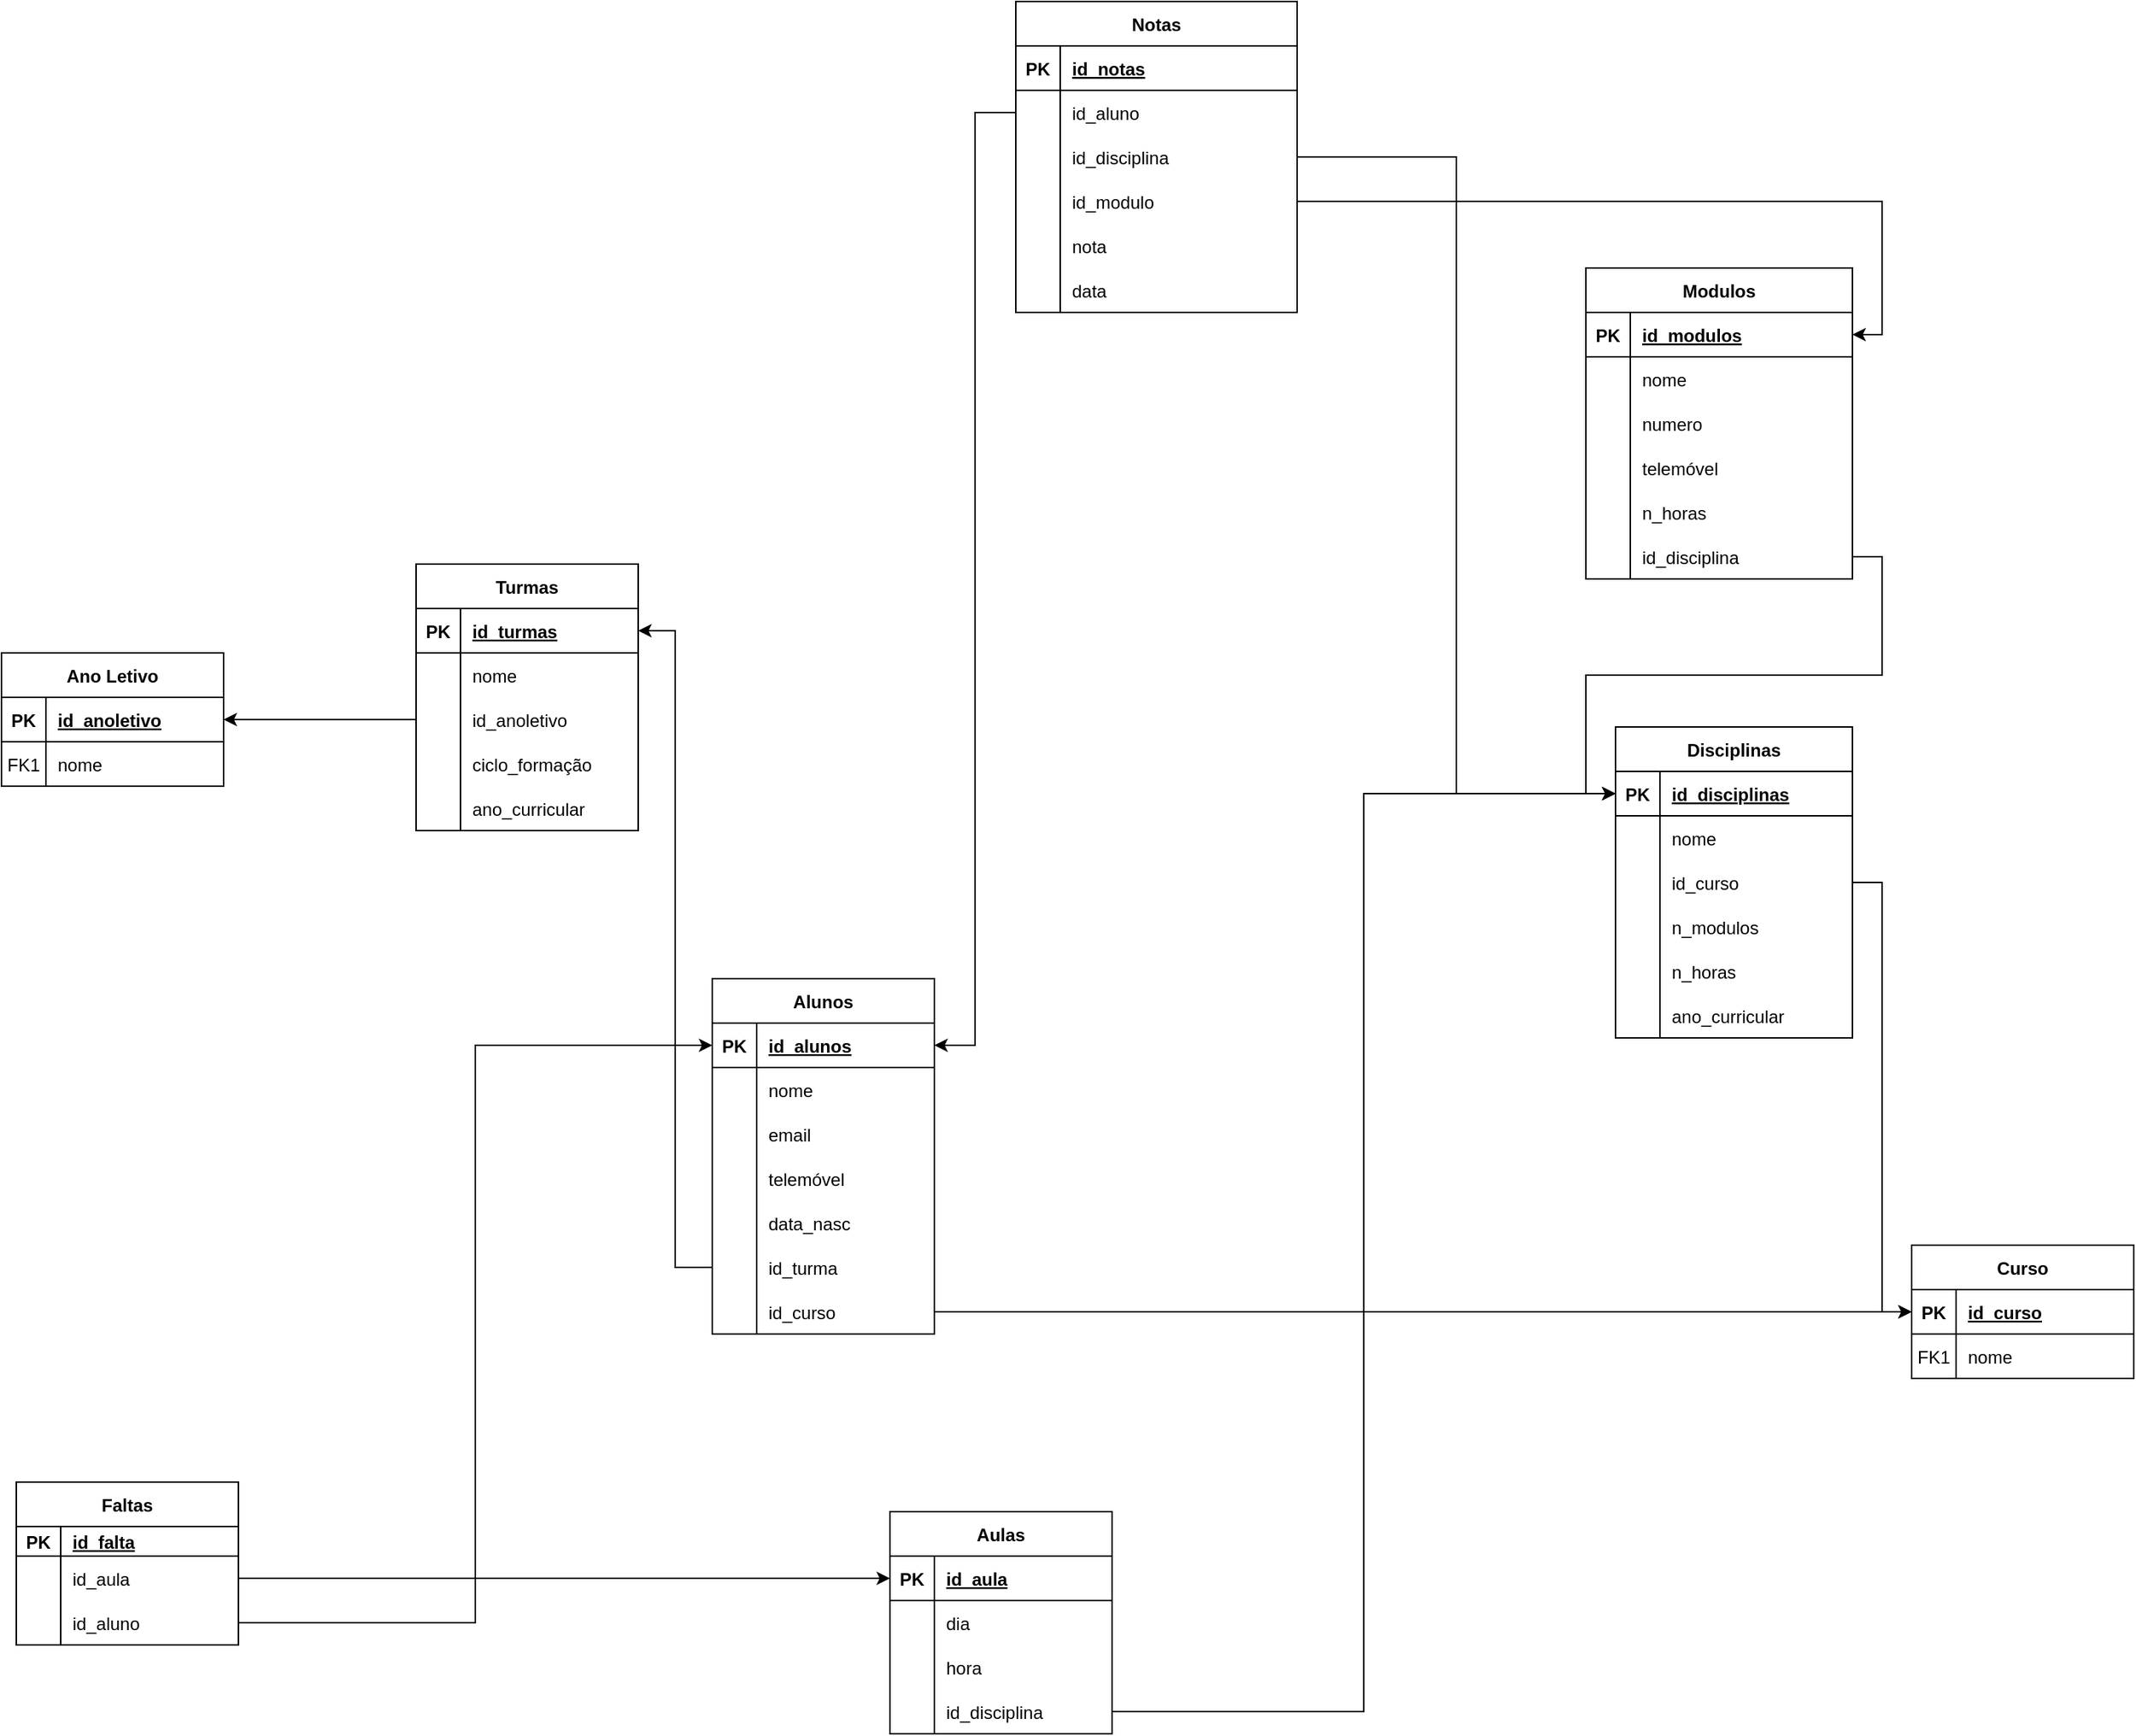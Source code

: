<mxfile version="13.8.1" type="github">
  <diagram id="R2lEEEUBdFMjLlhIrx00" name="Page-1">
    <mxGraphModel dx="3633" dy="2591" grid="1" gridSize="10" guides="1" tooltips="1" connect="1" arrows="1" fold="1" page="1" pageScale="1" pageWidth="850" pageHeight="1100" math="0" shadow="0" extFonts="Permanent Marker^https://fonts.googleapis.com/css?family=Permanent+Marker">
      <root>
        <mxCell id="0" />
        <mxCell id="1" parent="0" />
        <mxCell id="G7xzjGXLFdaEJRkAiZEY-95" style="edgeStyle=orthogonalEdgeStyle;rounded=0;orthogonalLoop=1;jettySize=auto;html=1;entryX=1;entryY=0.5;entryDx=0;entryDy=0;" parent="1" source="G7xzjGXLFdaEJRkAiZEY-33" target="C-vyLk0tnHw3VtMMgP7b-24" edge="1">
          <mxGeometry relative="1" as="geometry" />
        </mxCell>
        <mxCell id="G7xzjGXLFdaEJRkAiZEY-96" style="edgeStyle=orthogonalEdgeStyle;rounded=0;orthogonalLoop=1;jettySize=auto;html=1;entryX=0;entryY=0.5;entryDx=0;entryDy=0;" parent="1" source="G7xzjGXLFdaEJRkAiZEY-43" target="C-vyLk0tnHw3VtMMgP7b-14" edge="1">
          <mxGeometry relative="1" as="geometry" />
        </mxCell>
        <mxCell id="G7xzjGXLFdaEJRkAiZEY-97" style="edgeStyle=orthogonalEdgeStyle;rounded=0;orthogonalLoop=1;jettySize=auto;html=1;entryX=0;entryY=0.5;entryDx=0;entryDy=0;" parent="1" source="G7xzjGXLFdaEJRkAiZEY-71" target="G7xzjGXLFdaEJRkAiZEY-37" edge="1">
          <mxGeometry relative="1" as="geometry" />
        </mxCell>
        <mxCell id="G7xzjGXLFdaEJRkAiZEY-98" style="edgeStyle=orthogonalEdgeStyle;rounded=0;orthogonalLoop=1;jettySize=auto;html=1;entryX=1;entryY=0.5;entryDx=0;entryDy=0;" parent="1" source="G7xzjGXLFdaEJRkAiZEY-78" target="G7xzjGXLFdaEJRkAiZEY-18" edge="1">
          <mxGeometry relative="1" as="geometry" />
        </mxCell>
        <mxCell id="G7xzjGXLFdaEJRkAiZEY-99" style="edgeStyle=orthogonalEdgeStyle;rounded=0;orthogonalLoop=1;jettySize=auto;html=1;entryX=0;entryY=0.5;entryDx=0;entryDy=0;" parent="1" source="G7xzjGXLFdaEJRkAiZEY-81" target="G7xzjGXLFdaEJRkAiZEY-37" edge="1">
          <mxGeometry relative="1" as="geometry" />
        </mxCell>
        <mxCell id="G7xzjGXLFdaEJRkAiZEY-100" style="edgeStyle=orthogonalEdgeStyle;rounded=0;orthogonalLoop=1;jettySize=auto;html=1;entryX=1;entryY=0.5;entryDx=0;entryDy=0;" parent="1" source="G7xzjGXLFdaEJRkAiZEY-84" target="G7xzjGXLFdaEJRkAiZEY-56" edge="1">
          <mxGeometry relative="1" as="geometry" />
        </mxCell>
        <mxCell id="imsUTQFxH3PxMZzPfc8z-4" style="edgeStyle=orthogonalEdgeStyle;rounded=0;orthogonalLoop=1;jettySize=auto;html=1;entryX=0;entryY=0.5;entryDx=0;entryDy=0;" edge="1" parent="1" source="imsUTQFxH3PxMZzPfc8z-1" target="C-vyLk0tnHw3VtMMgP7b-14">
          <mxGeometry relative="1" as="geometry" />
        </mxCell>
        <mxCell id="imsUTQFxH3PxMZzPfc8z-43" style="edgeStyle=orthogonalEdgeStyle;rounded=0;orthogonalLoop=1;jettySize=auto;html=1;entryX=0;entryY=0.5;entryDx=0;entryDy=0;" edge="1" parent="1" source="imsUTQFxH3PxMZzPfc8z-21" target="G7xzjGXLFdaEJRkAiZEY-37">
          <mxGeometry relative="1" as="geometry" />
        </mxCell>
        <mxCell id="imsUTQFxH3PxMZzPfc8z-46" style="edgeStyle=orthogonalEdgeStyle;rounded=0;orthogonalLoop=1;jettySize=auto;html=1;" edge="1" parent="1" source="imsUTQFxH3PxMZzPfc8z-34" target="G7xzjGXLFdaEJRkAiZEY-18">
          <mxGeometry relative="1" as="geometry" />
        </mxCell>
        <mxCell id="C-vyLk0tnHw3VtMMgP7b-23" value="Turmas" style="shape=table;startSize=30;container=1;collapsible=1;childLayout=tableLayout;fixedRows=1;rowLines=0;fontStyle=1;align=center;resizeLast=1;" parent="1" vertex="1">
          <mxGeometry x="20" y="20" width="150" height="180" as="geometry" />
        </mxCell>
        <mxCell id="C-vyLk0tnHw3VtMMgP7b-24" value="" style="shape=partialRectangle;collapsible=0;dropTarget=0;pointerEvents=0;fillColor=none;points=[[0,0.5],[1,0.5]];portConstraint=eastwest;top=0;left=0;right=0;bottom=1;" parent="C-vyLk0tnHw3VtMMgP7b-23" vertex="1">
          <mxGeometry y="30" width="150" height="30" as="geometry" />
        </mxCell>
        <mxCell id="C-vyLk0tnHw3VtMMgP7b-25" value="PK" style="shape=partialRectangle;overflow=hidden;connectable=0;fillColor=none;top=0;left=0;bottom=0;right=0;fontStyle=1;" parent="C-vyLk0tnHw3VtMMgP7b-24" vertex="1">
          <mxGeometry width="30" height="30" as="geometry" />
        </mxCell>
        <mxCell id="C-vyLk0tnHw3VtMMgP7b-26" value="id_turmas" style="shape=partialRectangle;overflow=hidden;connectable=0;fillColor=none;top=0;left=0;bottom=0;right=0;align=left;spacingLeft=6;fontStyle=5;" parent="C-vyLk0tnHw3VtMMgP7b-24" vertex="1">
          <mxGeometry x="30" width="120" height="30" as="geometry" />
        </mxCell>
        <mxCell id="C-vyLk0tnHw3VtMMgP7b-27" value="" style="shape=partialRectangle;collapsible=0;dropTarget=0;pointerEvents=0;fillColor=none;points=[[0,0.5],[1,0.5]];portConstraint=eastwest;top=0;left=0;right=0;bottom=0;" parent="C-vyLk0tnHw3VtMMgP7b-23" vertex="1">
          <mxGeometry y="60" width="150" height="30" as="geometry" />
        </mxCell>
        <mxCell id="C-vyLk0tnHw3VtMMgP7b-28" value="" style="shape=partialRectangle;overflow=hidden;connectable=0;fillColor=none;top=0;left=0;bottom=0;right=0;" parent="C-vyLk0tnHw3VtMMgP7b-27" vertex="1">
          <mxGeometry width="30" height="30" as="geometry" />
        </mxCell>
        <mxCell id="C-vyLk0tnHw3VtMMgP7b-29" value="nome" style="shape=partialRectangle;overflow=hidden;connectable=0;fillColor=none;top=0;left=0;bottom=0;right=0;align=left;spacingLeft=6;" parent="C-vyLk0tnHw3VtMMgP7b-27" vertex="1">
          <mxGeometry x="30" width="120" height="30" as="geometry" />
        </mxCell>
        <mxCell id="G7xzjGXLFdaEJRkAiZEY-8" value="" style="shape=partialRectangle;collapsible=0;dropTarget=0;pointerEvents=0;fillColor=none;points=[[0,0.5],[1,0.5]];portConstraint=eastwest;top=0;left=0;right=0;bottom=0;" parent="C-vyLk0tnHw3VtMMgP7b-23" vertex="1">
          <mxGeometry y="90" width="150" height="30" as="geometry" />
        </mxCell>
        <mxCell id="G7xzjGXLFdaEJRkAiZEY-9" value="" style="shape=partialRectangle;overflow=hidden;connectable=0;fillColor=none;top=0;left=0;bottom=0;right=0;" parent="G7xzjGXLFdaEJRkAiZEY-8" vertex="1">
          <mxGeometry width="30" height="30" as="geometry" />
        </mxCell>
        <mxCell id="G7xzjGXLFdaEJRkAiZEY-10" value="id_anoletivo" style="shape=partialRectangle;overflow=hidden;connectable=0;fillColor=none;top=0;left=0;bottom=0;right=0;align=left;spacingLeft=6;" parent="G7xzjGXLFdaEJRkAiZEY-8" vertex="1">
          <mxGeometry x="30" width="120" height="30" as="geometry" />
        </mxCell>
        <mxCell id="G7xzjGXLFdaEJRkAiZEY-11" value="" style="shape=partialRectangle;collapsible=0;dropTarget=0;pointerEvents=0;fillColor=none;points=[[0,0.5],[1,0.5]];portConstraint=eastwest;top=0;left=0;right=0;bottom=0;" parent="C-vyLk0tnHw3VtMMgP7b-23" vertex="1">
          <mxGeometry y="120" width="150" height="30" as="geometry" />
        </mxCell>
        <mxCell id="G7xzjGXLFdaEJRkAiZEY-12" value="" style="shape=partialRectangle;overflow=hidden;connectable=0;fillColor=none;top=0;left=0;bottom=0;right=0;" parent="G7xzjGXLFdaEJRkAiZEY-11" vertex="1">
          <mxGeometry width="30" height="30" as="geometry" />
        </mxCell>
        <mxCell id="G7xzjGXLFdaEJRkAiZEY-13" value="ciclo_formação" style="shape=partialRectangle;overflow=hidden;connectable=0;fillColor=none;top=0;left=0;bottom=0;right=0;align=left;spacingLeft=6;" parent="G7xzjGXLFdaEJRkAiZEY-11" vertex="1">
          <mxGeometry x="30" width="120" height="30" as="geometry" />
        </mxCell>
        <mxCell id="G7xzjGXLFdaEJRkAiZEY-14" value="" style="shape=partialRectangle;collapsible=0;dropTarget=0;pointerEvents=0;fillColor=none;points=[[0,0.5],[1,0.5]];portConstraint=eastwest;top=0;left=0;right=0;bottom=0;" parent="C-vyLk0tnHw3VtMMgP7b-23" vertex="1">
          <mxGeometry y="150" width="150" height="30" as="geometry" />
        </mxCell>
        <mxCell id="G7xzjGXLFdaEJRkAiZEY-15" value="" style="shape=partialRectangle;overflow=hidden;connectable=0;fillColor=none;top=0;left=0;bottom=0;right=0;" parent="G7xzjGXLFdaEJRkAiZEY-14" vertex="1">
          <mxGeometry width="30" height="30" as="geometry" />
        </mxCell>
        <mxCell id="G7xzjGXLFdaEJRkAiZEY-16" value="ano_curricular" style="shape=partialRectangle;overflow=hidden;connectable=0;fillColor=none;top=0;left=0;bottom=0;right=0;align=left;spacingLeft=6;" parent="G7xzjGXLFdaEJRkAiZEY-14" vertex="1">
          <mxGeometry x="30" width="120" height="30" as="geometry" />
        </mxCell>
        <mxCell id="G7xzjGXLFdaEJRkAiZEY-36" value="Disciplinas" style="shape=table;startSize=30;container=1;collapsible=1;childLayout=tableLayout;fixedRows=1;rowLines=0;fontStyle=1;align=center;resizeLast=1;" parent="1" vertex="1">
          <mxGeometry x="830" y="130" width="160" height="210" as="geometry" />
        </mxCell>
        <mxCell id="G7xzjGXLFdaEJRkAiZEY-37" value="" style="shape=partialRectangle;collapsible=0;dropTarget=0;pointerEvents=0;fillColor=none;points=[[0,0.5],[1,0.5]];portConstraint=eastwest;top=0;left=0;right=0;bottom=1;" parent="G7xzjGXLFdaEJRkAiZEY-36" vertex="1">
          <mxGeometry y="30" width="160" height="30" as="geometry" />
        </mxCell>
        <mxCell id="G7xzjGXLFdaEJRkAiZEY-38" value="PK" style="shape=partialRectangle;overflow=hidden;connectable=0;fillColor=none;top=0;left=0;bottom=0;right=0;fontStyle=1;" parent="G7xzjGXLFdaEJRkAiZEY-37" vertex="1">
          <mxGeometry width="30" height="30" as="geometry" />
        </mxCell>
        <mxCell id="G7xzjGXLFdaEJRkAiZEY-39" value="id_disciplinas" style="shape=partialRectangle;overflow=hidden;connectable=0;fillColor=none;top=0;left=0;bottom=0;right=0;align=left;spacingLeft=6;fontStyle=5;" parent="G7xzjGXLFdaEJRkAiZEY-37" vertex="1">
          <mxGeometry x="30" width="130" height="30" as="geometry" />
        </mxCell>
        <mxCell id="G7xzjGXLFdaEJRkAiZEY-40" value="" style="shape=partialRectangle;collapsible=0;dropTarget=0;pointerEvents=0;fillColor=none;points=[[0,0.5],[1,0.5]];portConstraint=eastwest;top=0;left=0;right=0;bottom=0;" parent="G7xzjGXLFdaEJRkAiZEY-36" vertex="1">
          <mxGeometry y="60" width="160" height="30" as="geometry" />
        </mxCell>
        <mxCell id="G7xzjGXLFdaEJRkAiZEY-41" value="" style="shape=partialRectangle;overflow=hidden;connectable=0;fillColor=none;top=0;left=0;bottom=0;right=0;" parent="G7xzjGXLFdaEJRkAiZEY-40" vertex="1">
          <mxGeometry width="30" height="30" as="geometry" />
        </mxCell>
        <mxCell id="G7xzjGXLFdaEJRkAiZEY-42" value="nome" style="shape=partialRectangle;overflow=hidden;connectable=0;fillColor=none;top=0;left=0;bottom=0;right=0;align=left;spacingLeft=6;" parent="G7xzjGXLFdaEJRkAiZEY-40" vertex="1">
          <mxGeometry x="30" width="130" height="30" as="geometry" />
        </mxCell>
        <mxCell id="G7xzjGXLFdaEJRkAiZEY-43" value="" style="shape=partialRectangle;collapsible=0;dropTarget=0;pointerEvents=0;fillColor=none;points=[[0,0.5],[1,0.5]];portConstraint=eastwest;top=0;left=0;right=0;bottom=0;" parent="G7xzjGXLFdaEJRkAiZEY-36" vertex="1">
          <mxGeometry y="90" width="160" height="30" as="geometry" />
        </mxCell>
        <mxCell id="G7xzjGXLFdaEJRkAiZEY-44" value="" style="shape=partialRectangle;overflow=hidden;connectable=0;fillColor=none;top=0;left=0;bottom=0;right=0;" parent="G7xzjGXLFdaEJRkAiZEY-43" vertex="1">
          <mxGeometry width="30" height="30" as="geometry" />
        </mxCell>
        <mxCell id="G7xzjGXLFdaEJRkAiZEY-45" value="id_curso" style="shape=partialRectangle;overflow=hidden;connectable=0;fillColor=none;top=0;left=0;bottom=0;right=0;align=left;spacingLeft=6;" parent="G7xzjGXLFdaEJRkAiZEY-43" vertex="1">
          <mxGeometry x="30" width="130" height="30" as="geometry" />
        </mxCell>
        <mxCell id="G7xzjGXLFdaEJRkAiZEY-46" value="" style="shape=partialRectangle;collapsible=0;dropTarget=0;pointerEvents=0;fillColor=none;points=[[0,0.5],[1,0.5]];portConstraint=eastwest;top=0;left=0;right=0;bottom=0;" parent="G7xzjGXLFdaEJRkAiZEY-36" vertex="1">
          <mxGeometry y="120" width="160" height="30" as="geometry" />
        </mxCell>
        <mxCell id="G7xzjGXLFdaEJRkAiZEY-47" value="" style="shape=partialRectangle;overflow=hidden;connectable=0;fillColor=none;top=0;left=0;bottom=0;right=0;" parent="G7xzjGXLFdaEJRkAiZEY-46" vertex="1">
          <mxGeometry width="30" height="30" as="geometry" />
        </mxCell>
        <mxCell id="G7xzjGXLFdaEJRkAiZEY-48" value="n_modulos" style="shape=partialRectangle;overflow=hidden;connectable=0;fillColor=none;top=0;left=0;bottom=0;right=0;align=left;spacingLeft=6;" parent="G7xzjGXLFdaEJRkAiZEY-46" vertex="1">
          <mxGeometry x="30" width="130" height="30" as="geometry" />
        </mxCell>
        <mxCell id="G7xzjGXLFdaEJRkAiZEY-49" value="" style="shape=partialRectangle;collapsible=0;dropTarget=0;pointerEvents=0;fillColor=none;points=[[0,0.5],[1,0.5]];portConstraint=eastwest;top=0;left=0;right=0;bottom=0;" parent="G7xzjGXLFdaEJRkAiZEY-36" vertex="1">
          <mxGeometry y="150" width="160" height="30" as="geometry" />
        </mxCell>
        <mxCell id="G7xzjGXLFdaEJRkAiZEY-50" value="" style="shape=partialRectangle;overflow=hidden;connectable=0;fillColor=none;top=0;left=0;bottom=0;right=0;" parent="G7xzjGXLFdaEJRkAiZEY-49" vertex="1">
          <mxGeometry width="30" height="30" as="geometry" />
        </mxCell>
        <mxCell id="G7xzjGXLFdaEJRkAiZEY-51" value="n_horas" style="shape=partialRectangle;overflow=hidden;connectable=0;fillColor=none;top=0;left=0;bottom=0;right=0;align=left;spacingLeft=6;" parent="G7xzjGXLFdaEJRkAiZEY-49" vertex="1">
          <mxGeometry x="30" width="130" height="30" as="geometry" />
        </mxCell>
        <mxCell id="G7xzjGXLFdaEJRkAiZEY-52" value="" style="shape=partialRectangle;collapsible=0;dropTarget=0;pointerEvents=0;fillColor=none;points=[[0,0.5],[1,0.5]];portConstraint=eastwest;top=0;left=0;right=0;bottom=0;" parent="G7xzjGXLFdaEJRkAiZEY-36" vertex="1">
          <mxGeometry y="180" width="160" height="30" as="geometry" />
        </mxCell>
        <mxCell id="G7xzjGXLFdaEJRkAiZEY-53" value="" style="shape=partialRectangle;overflow=hidden;connectable=0;fillColor=none;top=0;left=0;bottom=0;right=0;" parent="G7xzjGXLFdaEJRkAiZEY-52" vertex="1">
          <mxGeometry width="30" height="30" as="geometry" />
        </mxCell>
        <mxCell id="G7xzjGXLFdaEJRkAiZEY-54" value="ano_curricular" style="shape=partialRectangle;overflow=hidden;connectable=0;fillColor=none;top=0;left=0;bottom=0;right=0;align=left;spacingLeft=6;" parent="G7xzjGXLFdaEJRkAiZEY-52" vertex="1">
          <mxGeometry x="30" width="130" height="30" as="geometry" />
        </mxCell>
        <mxCell id="G7xzjGXLFdaEJRkAiZEY-74" value="Notas" style="shape=table;startSize=30;container=1;collapsible=1;childLayout=tableLayout;fixedRows=1;rowLines=0;fontStyle=1;align=center;resizeLast=1;" parent="1" vertex="1">
          <mxGeometry x="425" y="-360" width="190" height="210" as="geometry" />
        </mxCell>
        <mxCell id="G7xzjGXLFdaEJRkAiZEY-75" value="" style="shape=partialRectangle;collapsible=0;dropTarget=0;pointerEvents=0;fillColor=none;points=[[0,0.5],[1,0.5]];portConstraint=eastwest;top=0;left=0;right=0;bottom=1;" parent="G7xzjGXLFdaEJRkAiZEY-74" vertex="1">
          <mxGeometry y="30" width="190" height="30" as="geometry" />
        </mxCell>
        <mxCell id="G7xzjGXLFdaEJRkAiZEY-76" value="PK" style="shape=partialRectangle;overflow=hidden;connectable=0;fillColor=none;top=0;left=0;bottom=0;right=0;fontStyle=1;" parent="G7xzjGXLFdaEJRkAiZEY-75" vertex="1">
          <mxGeometry width="30" height="30" as="geometry" />
        </mxCell>
        <mxCell id="G7xzjGXLFdaEJRkAiZEY-77" value="id_notas" style="shape=partialRectangle;overflow=hidden;connectable=0;fillColor=none;top=0;left=0;bottom=0;right=0;align=left;spacingLeft=6;fontStyle=5;" parent="G7xzjGXLFdaEJRkAiZEY-75" vertex="1">
          <mxGeometry x="30" width="160" height="30" as="geometry" />
        </mxCell>
        <mxCell id="G7xzjGXLFdaEJRkAiZEY-78" value="" style="shape=partialRectangle;collapsible=0;dropTarget=0;pointerEvents=0;fillColor=none;points=[[0,0.5],[1,0.5]];portConstraint=eastwest;top=0;left=0;right=0;bottom=0;" parent="G7xzjGXLFdaEJRkAiZEY-74" vertex="1">
          <mxGeometry y="60" width="190" height="30" as="geometry" />
        </mxCell>
        <mxCell id="G7xzjGXLFdaEJRkAiZEY-79" value="" style="shape=partialRectangle;overflow=hidden;connectable=0;fillColor=none;top=0;left=0;bottom=0;right=0;" parent="G7xzjGXLFdaEJRkAiZEY-78" vertex="1">
          <mxGeometry width="30" height="30" as="geometry" />
        </mxCell>
        <mxCell id="G7xzjGXLFdaEJRkAiZEY-80" value="id_aluno" style="shape=partialRectangle;overflow=hidden;connectable=0;fillColor=none;top=0;left=0;bottom=0;right=0;align=left;spacingLeft=6;" parent="G7xzjGXLFdaEJRkAiZEY-78" vertex="1">
          <mxGeometry x="30" width="160" height="30" as="geometry" />
        </mxCell>
        <mxCell id="G7xzjGXLFdaEJRkAiZEY-81" value="" style="shape=partialRectangle;collapsible=0;dropTarget=0;pointerEvents=0;fillColor=none;points=[[0,0.5],[1,0.5]];portConstraint=eastwest;top=0;left=0;right=0;bottom=0;" parent="G7xzjGXLFdaEJRkAiZEY-74" vertex="1">
          <mxGeometry y="90" width="190" height="30" as="geometry" />
        </mxCell>
        <mxCell id="G7xzjGXLFdaEJRkAiZEY-82" value="" style="shape=partialRectangle;overflow=hidden;connectable=0;fillColor=none;top=0;left=0;bottom=0;right=0;" parent="G7xzjGXLFdaEJRkAiZEY-81" vertex="1">
          <mxGeometry width="30" height="30" as="geometry" />
        </mxCell>
        <mxCell id="G7xzjGXLFdaEJRkAiZEY-83" value="id_disciplina" style="shape=partialRectangle;overflow=hidden;connectable=0;fillColor=none;top=0;left=0;bottom=0;right=0;align=left;spacingLeft=6;" parent="G7xzjGXLFdaEJRkAiZEY-81" vertex="1">
          <mxGeometry x="30" width="160" height="30" as="geometry" />
        </mxCell>
        <mxCell id="G7xzjGXLFdaEJRkAiZEY-84" value="" style="shape=partialRectangle;collapsible=0;dropTarget=0;pointerEvents=0;fillColor=none;points=[[0,0.5],[1,0.5]];portConstraint=eastwest;top=0;left=0;right=0;bottom=0;" parent="G7xzjGXLFdaEJRkAiZEY-74" vertex="1">
          <mxGeometry y="120" width="190" height="30" as="geometry" />
        </mxCell>
        <mxCell id="G7xzjGXLFdaEJRkAiZEY-85" value="" style="shape=partialRectangle;overflow=hidden;connectable=0;fillColor=none;top=0;left=0;bottom=0;right=0;" parent="G7xzjGXLFdaEJRkAiZEY-84" vertex="1">
          <mxGeometry width="30" height="30" as="geometry" />
        </mxCell>
        <mxCell id="G7xzjGXLFdaEJRkAiZEY-86" value="id_modulo" style="shape=partialRectangle;overflow=hidden;connectable=0;fillColor=none;top=0;left=0;bottom=0;right=0;align=left;spacingLeft=6;" parent="G7xzjGXLFdaEJRkAiZEY-84" vertex="1">
          <mxGeometry x="30" width="160" height="30" as="geometry" />
        </mxCell>
        <mxCell id="G7xzjGXLFdaEJRkAiZEY-87" value="" style="shape=partialRectangle;collapsible=0;dropTarget=0;pointerEvents=0;fillColor=none;points=[[0,0.5],[1,0.5]];portConstraint=eastwest;top=0;left=0;right=0;bottom=0;" parent="G7xzjGXLFdaEJRkAiZEY-74" vertex="1">
          <mxGeometry y="150" width="190" height="30" as="geometry" />
        </mxCell>
        <mxCell id="G7xzjGXLFdaEJRkAiZEY-88" value="" style="shape=partialRectangle;overflow=hidden;connectable=0;fillColor=none;top=0;left=0;bottom=0;right=0;" parent="G7xzjGXLFdaEJRkAiZEY-87" vertex="1">
          <mxGeometry width="30" height="30" as="geometry" />
        </mxCell>
        <mxCell id="G7xzjGXLFdaEJRkAiZEY-89" value="nota" style="shape=partialRectangle;overflow=hidden;connectable=0;fillColor=none;top=0;left=0;bottom=0;right=0;align=left;spacingLeft=6;" parent="G7xzjGXLFdaEJRkAiZEY-87" vertex="1">
          <mxGeometry x="30" width="160" height="30" as="geometry" />
        </mxCell>
        <mxCell id="G7xzjGXLFdaEJRkAiZEY-90" value="" style="shape=partialRectangle;collapsible=0;dropTarget=0;pointerEvents=0;fillColor=none;points=[[0,0.5],[1,0.5]];portConstraint=eastwest;top=0;left=0;right=0;bottom=0;" parent="G7xzjGXLFdaEJRkAiZEY-74" vertex="1">
          <mxGeometry y="180" width="190" height="30" as="geometry" />
        </mxCell>
        <mxCell id="G7xzjGXLFdaEJRkAiZEY-91" value="" style="shape=partialRectangle;overflow=hidden;connectable=0;fillColor=none;top=0;left=0;bottom=0;right=0;" parent="G7xzjGXLFdaEJRkAiZEY-90" vertex="1">
          <mxGeometry width="30" height="30" as="geometry" />
        </mxCell>
        <mxCell id="G7xzjGXLFdaEJRkAiZEY-92" value="data" style="shape=partialRectangle;overflow=hidden;connectable=0;fillColor=none;top=0;left=0;bottom=0;right=0;align=left;spacingLeft=6;" parent="G7xzjGXLFdaEJRkAiZEY-90" vertex="1">
          <mxGeometry x="30" width="160" height="30" as="geometry" />
        </mxCell>
        <mxCell id="G7xzjGXLFdaEJRkAiZEY-55" value="Modulos" style="shape=table;startSize=30;container=1;collapsible=1;childLayout=tableLayout;fixedRows=1;rowLines=0;fontStyle=1;align=center;resizeLast=1;" parent="1" vertex="1">
          <mxGeometry x="810" y="-180" width="180" height="210" as="geometry" />
        </mxCell>
        <mxCell id="G7xzjGXLFdaEJRkAiZEY-56" value="" style="shape=partialRectangle;collapsible=0;dropTarget=0;pointerEvents=0;fillColor=none;points=[[0,0.5],[1,0.5]];portConstraint=eastwest;top=0;left=0;right=0;bottom=1;" parent="G7xzjGXLFdaEJRkAiZEY-55" vertex="1">
          <mxGeometry y="30" width="180" height="30" as="geometry" />
        </mxCell>
        <mxCell id="G7xzjGXLFdaEJRkAiZEY-57" value="PK" style="shape=partialRectangle;overflow=hidden;connectable=0;fillColor=none;top=0;left=0;bottom=0;right=0;fontStyle=1;" parent="G7xzjGXLFdaEJRkAiZEY-56" vertex="1">
          <mxGeometry width="30" height="30" as="geometry" />
        </mxCell>
        <mxCell id="G7xzjGXLFdaEJRkAiZEY-58" value="id_modulos" style="shape=partialRectangle;overflow=hidden;connectable=0;fillColor=none;top=0;left=0;bottom=0;right=0;align=left;spacingLeft=6;fontStyle=5;" parent="G7xzjGXLFdaEJRkAiZEY-56" vertex="1">
          <mxGeometry x="30" width="150" height="30" as="geometry" />
        </mxCell>
        <mxCell id="G7xzjGXLFdaEJRkAiZEY-59" value="" style="shape=partialRectangle;collapsible=0;dropTarget=0;pointerEvents=0;fillColor=none;points=[[0,0.5],[1,0.5]];portConstraint=eastwest;top=0;left=0;right=0;bottom=0;" parent="G7xzjGXLFdaEJRkAiZEY-55" vertex="1">
          <mxGeometry y="60" width="180" height="30" as="geometry" />
        </mxCell>
        <mxCell id="G7xzjGXLFdaEJRkAiZEY-60" value="" style="shape=partialRectangle;overflow=hidden;connectable=0;fillColor=none;top=0;left=0;bottom=0;right=0;" parent="G7xzjGXLFdaEJRkAiZEY-59" vertex="1">
          <mxGeometry width="30" height="30" as="geometry" />
        </mxCell>
        <mxCell id="G7xzjGXLFdaEJRkAiZEY-61" value="nome" style="shape=partialRectangle;overflow=hidden;connectable=0;fillColor=none;top=0;left=0;bottom=0;right=0;align=left;spacingLeft=6;" parent="G7xzjGXLFdaEJRkAiZEY-59" vertex="1">
          <mxGeometry x="30" width="150" height="30" as="geometry" />
        </mxCell>
        <mxCell id="G7xzjGXLFdaEJRkAiZEY-62" value="" style="shape=partialRectangle;collapsible=0;dropTarget=0;pointerEvents=0;fillColor=none;points=[[0,0.5],[1,0.5]];portConstraint=eastwest;top=0;left=0;right=0;bottom=0;" parent="G7xzjGXLFdaEJRkAiZEY-55" vertex="1">
          <mxGeometry y="90" width="180" height="30" as="geometry" />
        </mxCell>
        <mxCell id="G7xzjGXLFdaEJRkAiZEY-63" value="" style="shape=partialRectangle;overflow=hidden;connectable=0;fillColor=none;top=0;left=0;bottom=0;right=0;" parent="G7xzjGXLFdaEJRkAiZEY-62" vertex="1">
          <mxGeometry width="30" height="30" as="geometry" />
        </mxCell>
        <mxCell id="G7xzjGXLFdaEJRkAiZEY-64" value="numero" style="shape=partialRectangle;overflow=hidden;connectable=0;fillColor=none;top=0;left=0;bottom=0;right=0;align=left;spacingLeft=6;" parent="G7xzjGXLFdaEJRkAiZEY-62" vertex="1">
          <mxGeometry x="30" width="150" height="30" as="geometry" />
        </mxCell>
        <mxCell id="G7xzjGXLFdaEJRkAiZEY-65" value="" style="shape=partialRectangle;collapsible=0;dropTarget=0;pointerEvents=0;fillColor=none;points=[[0,0.5],[1,0.5]];portConstraint=eastwest;top=0;left=0;right=0;bottom=0;" parent="G7xzjGXLFdaEJRkAiZEY-55" vertex="1">
          <mxGeometry y="120" width="180" height="30" as="geometry" />
        </mxCell>
        <mxCell id="G7xzjGXLFdaEJRkAiZEY-66" value="" style="shape=partialRectangle;overflow=hidden;connectable=0;fillColor=none;top=0;left=0;bottom=0;right=0;" parent="G7xzjGXLFdaEJRkAiZEY-65" vertex="1">
          <mxGeometry width="30" height="30" as="geometry" />
        </mxCell>
        <mxCell id="G7xzjGXLFdaEJRkAiZEY-67" value="telemóvel" style="shape=partialRectangle;overflow=hidden;connectable=0;fillColor=none;top=0;left=0;bottom=0;right=0;align=left;spacingLeft=6;" parent="G7xzjGXLFdaEJRkAiZEY-65" vertex="1">
          <mxGeometry x="30" width="150" height="30" as="geometry" />
        </mxCell>
        <mxCell id="G7xzjGXLFdaEJRkAiZEY-68" value="" style="shape=partialRectangle;collapsible=0;dropTarget=0;pointerEvents=0;fillColor=none;points=[[0,0.5],[1,0.5]];portConstraint=eastwest;top=0;left=0;right=0;bottom=0;" parent="G7xzjGXLFdaEJRkAiZEY-55" vertex="1">
          <mxGeometry y="150" width="180" height="30" as="geometry" />
        </mxCell>
        <mxCell id="G7xzjGXLFdaEJRkAiZEY-69" value="" style="shape=partialRectangle;overflow=hidden;connectable=0;fillColor=none;top=0;left=0;bottom=0;right=0;" parent="G7xzjGXLFdaEJRkAiZEY-68" vertex="1">
          <mxGeometry width="30" height="30" as="geometry" />
        </mxCell>
        <mxCell id="G7xzjGXLFdaEJRkAiZEY-70" value="n_horas" style="shape=partialRectangle;overflow=hidden;connectable=0;fillColor=none;top=0;left=0;bottom=0;right=0;align=left;spacingLeft=6;" parent="G7xzjGXLFdaEJRkAiZEY-68" vertex="1">
          <mxGeometry x="30" width="150" height="30" as="geometry" />
        </mxCell>
        <mxCell id="G7xzjGXLFdaEJRkAiZEY-71" value="" style="shape=partialRectangle;collapsible=0;dropTarget=0;pointerEvents=0;fillColor=none;points=[[0,0.5],[1,0.5]];portConstraint=eastwest;top=0;left=0;right=0;bottom=0;" parent="G7xzjGXLFdaEJRkAiZEY-55" vertex="1">
          <mxGeometry y="180" width="180" height="30" as="geometry" />
        </mxCell>
        <mxCell id="G7xzjGXLFdaEJRkAiZEY-72" value="" style="shape=partialRectangle;overflow=hidden;connectable=0;fillColor=none;top=0;left=0;bottom=0;right=0;" parent="G7xzjGXLFdaEJRkAiZEY-71" vertex="1">
          <mxGeometry width="30" height="30" as="geometry" />
        </mxCell>
        <mxCell id="G7xzjGXLFdaEJRkAiZEY-73" value="id_disciplina" style="shape=partialRectangle;overflow=hidden;connectable=0;fillColor=none;top=0;left=0;bottom=0;right=0;align=left;spacingLeft=6;" parent="G7xzjGXLFdaEJRkAiZEY-71" vertex="1">
          <mxGeometry x="30" width="150" height="30" as="geometry" />
        </mxCell>
        <mxCell id="C-vyLk0tnHw3VtMMgP7b-13" value="Curso" style="shape=table;startSize=30;container=1;collapsible=1;childLayout=tableLayout;fixedRows=1;rowLines=0;fontStyle=1;align=center;resizeLast=1;" parent="1" vertex="1">
          <mxGeometry x="1030" y="480" width="150" height="90" as="geometry" />
        </mxCell>
        <mxCell id="C-vyLk0tnHw3VtMMgP7b-14" value="" style="shape=partialRectangle;collapsible=0;dropTarget=0;pointerEvents=0;fillColor=none;points=[[0,0.5],[1,0.5]];portConstraint=eastwest;top=0;left=0;right=0;bottom=1;" parent="C-vyLk0tnHw3VtMMgP7b-13" vertex="1">
          <mxGeometry y="30" width="150" height="30" as="geometry" />
        </mxCell>
        <mxCell id="C-vyLk0tnHw3VtMMgP7b-15" value="PK" style="shape=partialRectangle;overflow=hidden;connectable=0;fillColor=none;top=0;left=0;bottom=0;right=0;fontStyle=1;" parent="C-vyLk0tnHw3VtMMgP7b-14" vertex="1">
          <mxGeometry width="30" height="30" as="geometry" />
        </mxCell>
        <mxCell id="C-vyLk0tnHw3VtMMgP7b-16" value="id_curso" style="shape=partialRectangle;overflow=hidden;connectable=0;fillColor=none;top=0;left=0;bottom=0;right=0;align=left;spacingLeft=6;fontStyle=5;" parent="C-vyLk0tnHw3VtMMgP7b-14" vertex="1">
          <mxGeometry x="30" width="120" height="30" as="geometry" />
        </mxCell>
        <mxCell id="C-vyLk0tnHw3VtMMgP7b-17" value="" style="shape=partialRectangle;collapsible=0;dropTarget=0;pointerEvents=0;fillColor=none;points=[[0,0.5],[1,0.5]];portConstraint=eastwest;top=0;left=0;right=0;bottom=0;" parent="C-vyLk0tnHw3VtMMgP7b-13" vertex="1">
          <mxGeometry y="60" width="150" height="30" as="geometry" />
        </mxCell>
        <mxCell id="C-vyLk0tnHw3VtMMgP7b-18" value="FK1" style="shape=partialRectangle;overflow=hidden;connectable=0;fillColor=none;top=0;left=0;bottom=0;right=0;" parent="C-vyLk0tnHw3VtMMgP7b-17" vertex="1">
          <mxGeometry width="30" height="30" as="geometry" />
        </mxCell>
        <mxCell id="C-vyLk0tnHw3VtMMgP7b-19" value="nome" style="shape=partialRectangle;overflow=hidden;connectable=0;fillColor=none;top=0;left=0;bottom=0;right=0;align=left;spacingLeft=6;" parent="C-vyLk0tnHw3VtMMgP7b-17" vertex="1">
          <mxGeometry x="30" width="120" height="30" as="geometry" />
        </mxCell>
        <mxCell id="imsUTQFxH3PxMZzPfc8z-48" style="edgeStyle=orthogonalEdgeStyle;rounded=0;orthogonalLoop=1;jettySize=auto;html=1;entryX=0;entryY=0.5;entryDx=0;entryDy=0;" edge="1" parent="1" source="imsUTQFxH3PxMZzPfc8z-31" target="imsUTQFxH3PxMZzPfc8z-6">
          <mxGeometry relative="1" as="geometry" />
        </mxCell>
        <mxCell id="G7xzjGXLFdaEJRkAiZEY-17" value="Alunos" style="shape=table;startSize=30;container=1;collapsible=1;childLayout=tableLayout;fixedRows=1;rowLines=0;fontStyle=1;align=center;resizeLast=1;" parent="1" vertex="1">
          <mxGeometry x="220" y="300" width="150" height="240" as="geometry" />
        </mxCell>
        <mxCell id="G7xzjGXLFdaEJRkAiZEY-18" value="" style="shape=partialRectangle;collapsible=0;dropTarget=0;pointerEvents=0;fillColor=none;points=[[0,0.5],[1,0.5]];portConstraint=eastwest;top=0;left=0;right=0;bottom=1;" parent="G7xzjGXLFdaEJRkAiZEY-17" vertex="1">
          <mxGeometry y="30" width="150" height="30" as="geometry" />
        </mxCell>
        <mxCell id="G7xzjGXLFdaEJRkAiZEY-19" value="PK" style="shape=partialRectangle;overflow=hidden;connectable=0;fillColor=none;top=0;left=0;bottom=0;right=0;fontStyle=1;" parent="G7xzjGXLFdaEJRkAiZEY-18" vertex="1">
          <mxGeometry width="30" height="30" as="geometry" />
        </mxCell>
        <mxCell id="G7xzjGXLFdaEJRkAiZEY-20" value="id_alunos" style="shape=partialRectangle;overflow=hidden;connectable=0;fillColor=none;top=0;left=0;bottom=0;right=0;align=left;spacingLeft=6;fontStyle=5;" parent="G7xzjGXLFdaEJRkAiZEY-18" vertex="1">
          <mxGeometry x="30" width="120" height="30" as="geometry" />
        </mxCell>
        <mxCell id="G7xzjGXLFdaEJRkAiZEY-21" value="" style="shape=partialRectangle;collapsible=0;dropTarget=0;pointerEvents=0;fillColor=none;points=[[0,0.5],[1,0.5]];portConstraint=eastwest;top=0;left=0;right=0;bottom=0;" parent="G7xzjGXLFdaEJRkAiZEY-17" vertex="1">
          <mxGeometry y="60" width="150" height="30" as="geometry" />
        </mxCell>
        <mxCell id="G7xzjGXLFdaEJRkAiZEY-22" value="" style="shape=partialRectangle;overflow=hidden;connectable=0;fillColor=none;top=0;left=0;bottom=0;right=0;" parent="G7xzjGXLFdaEJRkAiZEY-21" vertex="1">
          <mxGeometry width="30" height="30" as="geometry" />
        </mxCell>
        <mxCell id="G7xzjGXLFdaEJRkAiZEY-23" value="nome" style="shape=partialRectangle;overflow=hidden;connectable=0;fillColor=none;top=0;left=0;bottom=0;right=0;align=left;spacingLeft=6;" parent="G7xzjGXLFdaEJRkAiZEY-21" vertex="1">
          <mxGeometry x="30" width="120" height="30" as="geometry" />
        </mxCell>
        <mxCell id="G7xzjGXLFdaEJRkAiZEY-24" value="" style="shape=partialRectangle;collapsible=0;dropTarget=0;pointerEvents=0;fillColor=none;points=[[0,0.5],[1,0.5]];portConstraint=eastwest;top=0;left=0;right=0;bottom=0;" parent="G7xzjGXLFdaEJRkAiZEY-17" vertex="1">
          <mxGeometry y="90" width="150" height="30" as="geometry" />
        </mxCell>
        <mxCell id="G7xzjGXLFdaEJRkAiZEY-25" value="" style="shape=partialRectangle;overflow=hidden;connectable=0;fillColor=none;top=0;left=0;bottom=0;right=0;" parent="G7xzjGXLFdaEJRkAiZEY-24" vertex="1">
          <mxGeometry width="30" height="30" as="geometry" />
        </mxCell>
        <mxCell id="G7xzjGXLFdaEJRkAiZEY-26" value="email" style="shape=partialRectangle;overflow=hidden;connectable=0;fillColor=none;top=0;left=0;bottom=0;right=0;align=left;spacingLeft=6;" parent="G7xzjGXLFdaEJRkAiZEY-24" vertex="1">
          <mxGeometry x="30" width="120" height="30" as="geometry" />
        </mxCell>
        <mxCell id="G7xzjGXLFdaEJRkAiZEY-27" value="" style="shape=partialRectangle;collapsible=0;dropTarget=0;pointerEvents=0;fillColor=none;points=[[0,0.5],[1,0.5]];portConstraint=eastwest;top=0;left=0;right=0;bottom=0;" parent="G7xzjGXLFdaEJRkAiZEY-17" vertex="1">
          <mxGeometry y="120" width="150" height="30" as="geometry" />
        </mxCell>
        <mxCell id="G7xzjGXLFdaEJRkAiZEY-28" value="" style="shape=partialRectangle;overflow=hidden;connectable=0;fillColor=none;top=0;left=0;bottom=0;right=0;" parent="G7xzjGXLFdaEJRkAiZEY-27" vertex="1">
          <mxGeometry width="30" height="30" as="geometry" />
        </mxCell>
        <mxCell id="G7xzjGXLFdaEJRkAiZEY-29" value="telemóvel" style="shape=partialRectangle;overflow=hidden;connectable=0;fillColor=none;top=0;left=0;bottom=0;right=0;align=left;spacingLeft=6;" parent="G7xzjGXLFdaEJRkAiZEY-27" vertex="1">
          <mxGeometry x="30" width="120" height="30" as="geometry" />
        </mxCell>
        <mxCell id="G7xzjGXLFdaEJRkAiZEY-30" value="" style="shape=partialRectangle;collapsible=0;dropTarget=0;pointerEvents=0;fillColor=none;points=[[0,0.5],[1,0.5]];portConstraint=eastwest;top=0;left=0;right=0;bottom=0;" parent="G7xzjGXLFdaEJRkAiZEY-17" vertex="1">
          <mxGeometry y="150" width="150" height="30" as="geometry" />
        </mxCell>
        <mxCell id="G7xzjGXLFdaEJRkAiZEY-31" value="" style="shape=partialRectangle;overflow=hidden;connectable=0;fillColor=none;top=0;left=0;bottom=0;right=0;" parent="G7xzjGXLFdaEJRkAiZEY-30" vertex="1">
          <mxGeometry width="30" height="30" as="geometry" />
        </mxCell>
        <mxCell id="G7xzjGXLFdaEJRkAiZEY-32" value="data_nasc" style="shape=partialRectangle;overflow=hidden;connectable=0;fillColor=none;top=0;left=0;bottom=0;right=0;align=left;spacingLeft=6;" parent="G7xzjGXLFdaEJRkAiZEY-30" vertex="1">
          <mxGeometry x="30" width="120" height="30" as="geometry" />
        </mxCell>
        <mxCell id="G7xzjGXLFdaEJRkAiZEY-33" value="" style="shape=partialRectangle;collapsible=0;dropTarget=0;pointerEvents=0;fillColor=none;points=[[0,0.5],[1,0.5]];portConstraint=eastwest;top=0;left=0;right=0;bottom=0;" parent="G7xzjGXLFdaEJRkAiZEY-17" vertex="1">
          <mxGeometry y="180" width="150" height="30" as="geometry" />
        </mxCell>
        <mxCell id="G7xzjGXLFdaEJRkAiZEY-34" value="" style="shape=partialRectangle;overflow=hidden;connectable=0;fillColor=none;top=0;left=0;bottom=0;right=0;" parent="G7xzjGXLFdaEJRkAiZEY-33" vertex="1">
          <mxGeometry width="30" height="30" as="geometry" />
        </mxCell>
        <mxCell id="G7xzjGXLFdaEJRkAiZEY-35" value="id_turma" style="shape=partialRectangle;overflow=hidden;connectable=0;fillColor=none;top=0;left=0;bottom=0;right=0;align=left;spacingLeft=6;" parent="G7xzjGXLFdaEJRkAiZEY-33" vertex="1">
          <mxGeometry x="30" width="120" height="30" as="geometry" />
        </mxCell>
        <mxCell id="imsUTQFxH3PxMZzPfc8z-1" value="" style="shape=partialRectangle;collapsible=0;dropTarget=0;pointerEvents=0;fillColor=none;points=[[0,0.5],[1,0.5]];portConstraint=eastwest;top=0;left=0;right=0;bottom=0;" vertex="1" parent="G7xzjGXLFdaEJRkAiZEY-17">
          <mxGeometry y="210" width="150" height="30" as="geometry" />
        </mxCell>
        <mxCell id="imsUTQFxH3PxMZzPfc8z-2" value="" style="shape=partialRectangle;overflow=hidden;connectable=0;fillColor=none;top=0;left=0;bottom=0;right=0;" vertex="1" parent="imsUTQFxH3PxMZzPfc8z-1">
          <mxGeometry width="30" height="30" as="geometry" />
        </mxCell>
        <mxCell id="imsUTQFxH3PxMZzPfc8z-3" value="id_curso" style="shape=partialRectangle;overflow=hidden;connectable=0;fillColor=none;top=0;left=0;bottom=0;right=0;align=left;spacingLeft=6;" vertex="1" parent="imsUTQFxH3PxMZzPfc8z-1">
          <mxGeometry x="30" width="120" height="30" as="geometry" />
        </mxCell>
        <mxCell id="imsUTQFxH3PxMZzPfc8z-27" value="Faltas" style="shape=table;startSize=30;container=1;collapsible=1;childLayout=tableLayout;fixedRows=1;rowLines=0;fontStyle=1;align=center;resizeLast=1;" vertex="1" parent="1">
          <mxGeometry x="-250" y="640" width="150" height="110" as="geometry" />
        </mxCell>
        <mxCell id="imsUTQFxH3PxMZzPfc8z-28" value="" style="shape=partialRectangle;collapsible=0;dropTarget=0;pointerEvents=0;fillColor=none;points=[[0,0.5],[1,0.5]];portConstraint=eastwest;top=0;left=0;right=0;bottom=1;" vertex="1" parent="imsUTQFxH3PxMZzPfc8z-27">
          <mxGeometry y="30" width="150" height="20" as="geometry" />
        </mxCell>
        <mxCell id="imsUTQFxH3PxMZzPfc8z-29" value="PK" style="shape=partialRectangle;overflow=hidden;connectable=0;fillColor=none;top=0;left=0;bottom=0;right=0;fontStyle=1;" vertex="1" parent="imsUTQFxH3PxMZzPfc8z-28">
          <mxGeometry width="30" height="20" as="geometry" />
        </mxCell>
        <mxCell id="imsUTQFxH3PxMZzPfc8z-30" value="id_falta" style="shape=partialRectangle;overflow=hidden;connectable=0;fillColor=none;top=0;left=0;bottom=0;right=0;align=left;spacingLeft=6;fontStyle=5;" vertex="1" parent="imsUTQFxH3PxMZzPfc8z-28">
          <mxGeometry x="30" width="120" height="20" as="geometry" />
        </mxCell>
        <mxCell id="imsUTQFxH3PxMZzPfc8z-31" value="" style="shape=partialRectangle;collapsible=0;dropTarget=0;pointerEvents=0;fillColor=none;points=[[0,0.5],[1,0.5]];portConstraint=eastwest;top=0;left=0;right=0;bottom=0;" vertex="1" parent="imsUTQFxH3PxMZzPfc8z-27">
          <mxGeometry y="50" width="150" height="30" as="geometry" />
        </mxCell>
        <mxCell id="imsUTQFxH3PxMZzPfc8z-32" value="" style="shape=partialRectangle;overflow=hidden;connectable=0;fillColor=none;top=0;left=0;bottom=0;right=0;" vertex="1" parent="imsUTQFxH3PxMZzPfc8z-31">
          <mxGeometry width="30" height="30" as="geometry" />
        </mxCell>
        <mxCell id="imsUTQFxH3PxMZzPfc8z-33" value="id_aula" style="shape=partialRectangle;overflow=hidden;connectable=0;fillColor=none;top=0;left=0;bottom=0;right=0;align=left;spacingLeft=6;" vertex="1" parent="imsUTQFxH3PxMZzPfc8z-31">
          <mxGeometry x="30" width="120" height="30" as="geometry" />
        </mxCell>
        <mxCell id="imsUTQFxH3PxMZzPfc8z-34" value="" style="shape=partialRectangle;collapsible=0;dropTarget=0;pointerEvents=0;fillColor=none;points=[[0,0.5],[1,0.5]];portConstraint=eastwest;top=0;left=0;right=0;bottom=0;" vertex="1" parent="imsUTQFxH3PxMZzPfc8z-27">
          <mxGeometry y="80" width="150" height="30" as="geometry" />
        </mxCell>
        <mxCell id="imsUTQFxH3PxMZzPfc8z-35" value="" style="shape=partialRectangle;overflow=hidden;connectable=0;fillColor=none;top=0;left=0;bottom=0;right=0;" vertex="1" parent="imsUTQFxH3PxMZzPfc8z-34">
          <mxGeometry width="30" height="30" as="geometry" />
        </mxCell>
        <mxCell id="imsUTQFxH3PxMZzPfc8z-36" value="id_aluno" style="shape=partialRectangle;overflow=hidden;connectable=0;fillColor=none;top=0;left=0;bottom=0;right=0;align=left;spacingLeft=6;" vertex="1" parent="imsUTQFxH3PxMZzPfc8z-34">
          <mxGeometry x="30" width="120" height="30" as="geometry" />
        </mxCell>
        <mxCell id="imsUTQFxH3PxMZzPfc8z-5" value="Aulas" style="shape=table;startSize=30;container=1;collapsible=1;childLayout=tableLayout;fixedRows=1;rowLines=0;fontStyle=1;align=center;resizeLast=1;" vertex="1" parent="1">
          <mxGeometry x="340" y="660" width="150" height="150" as="geometry" />
        </mxCell>
        <mxCell id="imsUTQFxH3PxMZzPfc8z-6" value="" style="shape=partialRectangle;collapsible=0;dropTarget=0;pointerEvents=0;fillColor=none;points=[[0,0.5],[1,0.5]];portConstraint=eastwest;top=0;left=0;right=0;bottom=1;" vertex="1" parent="imsUTQFxH3PxMZzPfc8z-5">
          <mxGeometry y="30" width="150" height="30" as="geometry" />
        </mxCell>
        <mxCell id="imsUTQFxH3PxMZzPfc8z-7" value="PK" style="shape=partialRectangle;overflow=hidden;connectable=0;fillColor=none;top=0;left=0;bottom=0;right=0;fontStyle=1;" vertex="1" parent="imsUTQFxH3PxMZzPfc8z-6">
          <mxGeometry width="30" height="30" as="geometry" />
        </mxCell>
        <mxCell id="imsUTQFxH3PxMZzPfc8z-8" value="id_aula" style="shape=partialRectangle;overflow=hidden;connectable=0;fillColor=none;top=0;left=0;bottom=0;right=0;align=left;spacingLeft=6;fontStyle=5;" vertex="1" parent="imsUTQFxH3PxMZzPfc8z-6">
          <mxGeometry x="30" width="120" height="30" as="geometry" />
        </mxCell>
        <mxCell id="imsUTQFxH3PxMZzPfc8z-9" value="" style="shape=partialRectangle;collapsible=0;dropTarget=0;pointerEvents=0;fillColor=none;points=[[0,0.5],[1,0.5]];portConstraint=eastwest;top=0;left=0;right=0;bottom=0;" vertex="1" parent="imsUTQFxH3PxMZzPfc8z-5">
          <mxGeometry y="60" width="150" height="30" as="geometry" />
        </mxCell>
        <mxCell id="imsUTQFxH3PxMZzPfc8z-10" value="" style="shape=partialRectangle;overflow=hidden;connectable=0;fillColor=none;top=0;left=0;bottom=0;right=0;" vertex="1" parent="imsUTQFxH3PxMZzPfc8z-9">
          <mxGeometry width="30" height="30" as="geometry" />
        </mxCell>
        <mxCell id="imsUTQFxH3PxMZzPfc8z-11" value="dia" style="shape=partialRectangle;overflow=hidden;connectable=0;fillColor=none;top=0;left=0;bottom=0;right=0;align=left;spacingLeft=6;" vertex="1" parent="imsUTQFxH3PxMZzPfc8z-9">
          <mxGeometry x="30" width="120" height="30" as="geometry" />
        </mxCell>
        <mxCell id="imsUTQFxH3PxMZzPfc8z-12" value="" style="shape=partialRectangle;collapsible=0;dropTarget=0;pointerEvents=0;fillColor=none;points=[[0,0.5],[1,0.5]];portConstraint=eastwest;top=0;left=0;right=0;bottom=0;" vertex="1" parent="imsUTQFxH3PxMZzPfc8z-5">
          <mxGeometry y="90" width="150" height="30" as="geometry" />
        </mxCell>
        <mxCell id="imsUTQFxH3PxMZzPfc8z-13" value="" style="shape=partialRectangle;overflow=hidden;connectable=0;fillColor=none;top=0;left=0;bottom=0;right=0;" vertex="1" parent="imsUTQFxH3PxMZzPfc8z-12">
          <mxGeometry width="30" height="30" as="geometry" />
        </mxCell>
        <mxCell id="imsUTQFxH3PxMZzPfc8z-14" value="hora" style="shape=partialRectangle;overflow=hidden;connectable=0;fillColor=none;top=0;left=0;bottom=0;right=0;align=left;spacingLeft=6;" vertex="1" parent="imsUTQFxH3PxMZzPfc8z-12">
          <mxGeometry x="30" width="120" height="30" as="geometry" />
        </mxCell>
        <mxCell id="imsUTQFxH3PxMZzPfc8z-21" value="" style="shape=partialRectangle;collapsible=0;dropTarget=0;pointerEvents=0;fillColor=none;points=[[0,0.5],[1,0.5]];portConstraint=eastwest;top=0;left=0;right=0;bottom=0;" vertex="1" parent="imsUTQFxH3PxMZzPfc8z-5">
          <mxGeometry y="120" width="150" height="30" as="geometry" />
        </mxCell>
        <mxCell id="imsUTQFxH3PxMZzPfc8z-22" value="" style="shape=partialRectangle;overflow=hidden;connectable=0;fillColor=none;top=0;left=0;bottom=0;right=0;" vertex="1" parent="imsUTQFxH3PxMZzPfc8z-21">
          <mxGeometry width="30" height="30" as="geometry" />
        </mxCell>
        <mxCell id="imsUTQFxH3PxMZzPfc8z-23" value="id_disciplina" style="shape=partialRectangle;overflow=hidden;connectable=0;fillColor=none;top=0;left=0;bottom=0;right=0;align=left;spacingLeft=6;" vertex="1" parent="imsUTQFxH3PxMZzPfc8z-21">
          <mxGeometry x="30" width="120" height="30" as="geometry" />
        </mxCell>
        <mxCell id="imsUTQFxH3PxMZzPfc8z-50" style="edgeStyle=orthogonalEdgeStyle;rounded=0;orthogonalLoop=1;jettySize=auto;html=1;entryX=1;entryY=0.5;entryDx=0;entryDy=0;" edge="1" parent="1" source="G7xzjGXLFdaEJRkAiZEY-8" target="C-vyLk0tnHw3VtMMgP7b-3">
          <mxGeometry relative="1" as="geometry" />
        </mxCell>
        <mxCell id="C-vyLk0tnHw3VtMMgP7b-2" value="Ano Letivo" style="shape=table;startSize=30;container=1;collapsible=1;childLayout=tableLayout;fixedRows=1;rowLines=0;fontStyle=1;align=center;resizeLast=1;" parent="1" vertex="1">
          <mxGeometry x="-260" y="80" width="150" height="90" as="geometry" />
        </mxCell>
        <mxCell id="C-vyLk0tnHw3VtMMgP7b-3" value="" style="shape=partialRectangle;collapsible=0;dropTarget=0;pointerEvents=0;fillColor=none;points=[[0,0.5],[1,0.5]];portConstraint=eastwest;top=0;left=0;right=0;bottom=1;" parent="C-vyLk0tnHw3VtMMgP7b-2" vertex="1">
          <mxGeometry y="30" width="150" height="30" as="geometry" />
        </mxCell>
        <mxCell id="C-vyLk0tnHw3VtMMgP7b-4" value="PK" style="shape=partialRectangle;overflow=hidden;connectable=0;fillColor=none;top=0;left=0;bottom=0;right=0;fontStyle=1;" parent="C-vyLk0tnHw3VtMMgP7b-3" vertex="1">
          <mxGeometry width="30" height="30" as="geometry" />
        </mxCell>
        <mxCell id="C-vyLk0tnHw3VtMMgP7b-5" value="id_anoletivo" style="shape=partialRectangle;overflow=hidden;connectable=0;fillColor=none;top=0;left=0;bottom=0;right=0;align=left;spacingLeft=6;fontStyle=5;" parent="C-vyLk0tnHw3VtMMgP7b-3" vertex="1">
          <mxGeometry x="30" width="120" height="30" as="geometry" />
        </mxCell>
        <mxCell id="C-vyLk0tnHw3VtMMgP7b-6" value="" style="shape=partialRectangle;collapsible=0;dropTarget=0;pointerEvents=0;fillColor=none;points=[[0,0.5],[1,0.5]];portConstraint=eastwest;top=0;left=0;right=0;bottom=0;" parent="C-vyLk0tnHw3VtMMgP7b-2" vertex="1">
          <mxGeometry y="60" width="150" height="30" as="geometry" />
        </mxCell>
        <mxCell id="C-vyLk0tnHw3VtMMgP7b-7" value="FK1" style="shape=partialRectangle;overflow=hidden;connectable=0;fillColor=none;top=0;left=0;bottom=0;right=0;" parent="C-vyLk0tnHw3VtMMgP7b-6" vertex="1">
          <mxGeometry width="30" height="30" as="geometry" />
        </mxCell>
        <mxCell id="C-vyLk0tnHw3VtMMgP7b-8" value="nome" style="shape=partialRectangle;overflow=hidden;connectable=0;fillColor=none;top=0;left=0;bottom=0;right=0;align=left;spacingLeft=6;" parent="C-vyLk0tnHw3VtMMgP7b-6" vertex="1">
          <mxGeometry x="30" width="120" height="30" as="geometry" />
        </mxCell>
      </root>
    </mxGraphModel>
  </diagram>
</mxfile>
